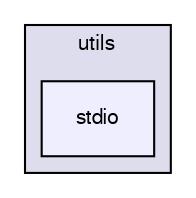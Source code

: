 digraph G {
  compound=true
  node [ fontsize="10", fontname="FreeSans"];
  edge [ labelfontsize="10", labelfontname="FreeSans"];
  subgraph clusterdir_e74a7c641d1b032fbb218d42b422d49b {
    graph [ bgcolor="#ddddee", pencolor="black", label="utils" fontname="FreeSans", fontsize="10", URL="dir_e74a7c641d1b032fbb218d42b422d49b.html"]
  dir_27bebf05cbd0176fd16dc99111155d12 [shape=box, label="stdio", style="filled", fillcolor="#eeeeff", pencolor="black", URL="dir_27bebf05cbd0176fd16dc99111155d12.html"];
  }
}
